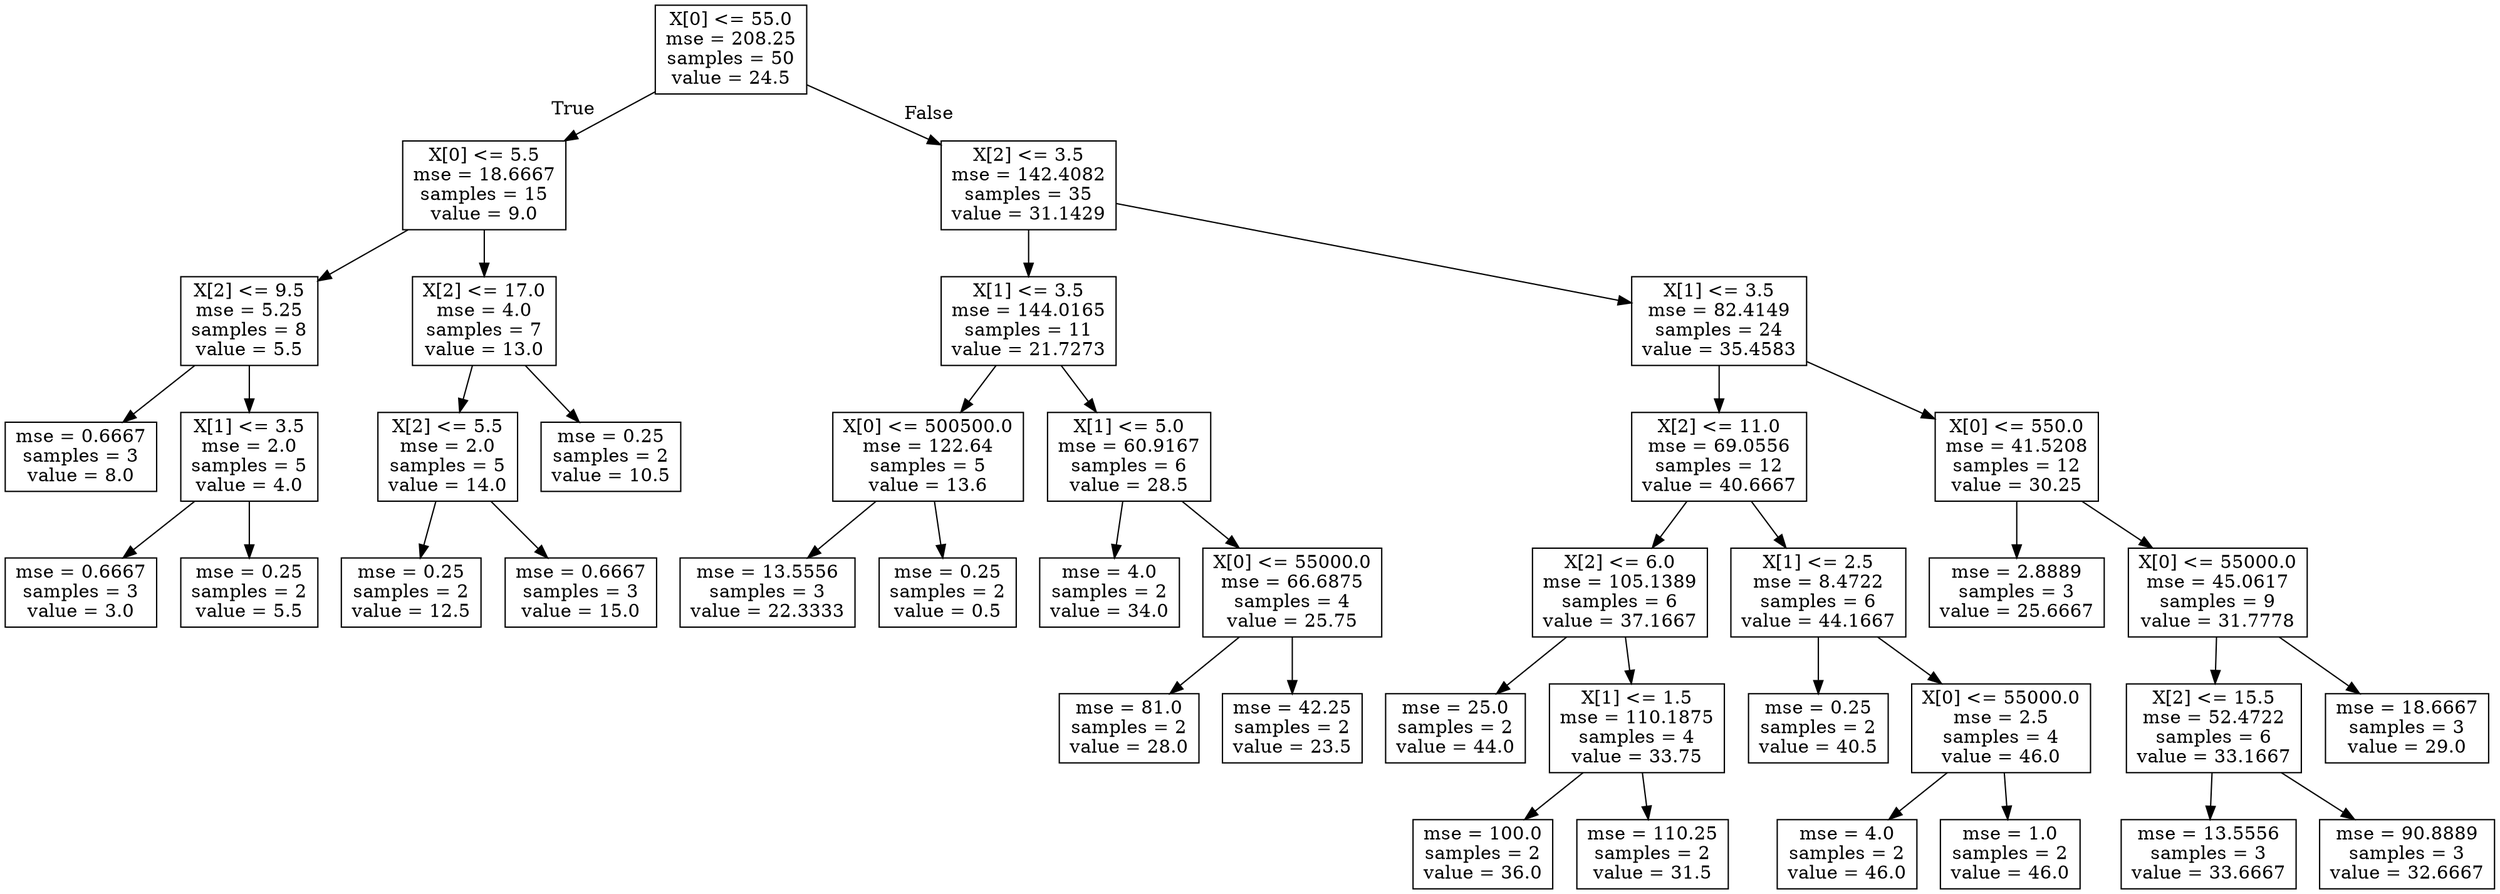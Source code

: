 digraph Tree {
node [shape=box] ;
0 [label="X[0] <= 55.0\nmse = 208.25\nsamples = 50\nvalue = 24.5"] ;
1 [label="X[0] <= 5.5\nmse = 18.6667\nsamples = 15\nvalue = 9.0"] ;
0 -> 1 [labeldistance=2.5, labelangle=45, headlabel="True"] ;
2 [label="X[2] <= 9.5\nmse = 5.25\nsamples = 8\nvalue = 5.5"] ;
1 -> 2 ;
3 [label="mse = 0.6667\nsamples = 3\nvalue = 8.0"] ;
2 -> 3 ;
4 [label="X[1] <= 3.5\nmse = 2.0\nsamples = 5\nvalue = 4.0"] ;
2 -> 4 ;
5 [label="mse = 0.6667\nsamples = 3\nvalue = 3.0"] ;
4 -> 5 ;
6 [label="mse = 0.25\nsamples = 2\nvalue = 5.5"] ;
4 -> 6 ;
7 [label="X[2] <= 17.0\nmse = 4.0\nsamples = 7\nvalue = 13.0"] ;
1 -> 7 ;
8 [label="X[2] <= 5.5\nmse = 2.0\nsamples = 5\nvalue = 14.0"] ;
7 -> 8 ;
9 [label="mse = 0.25\nsamples = 2\nvalue = 12.5"] ;
8 -> 9 ;
10 [label="mse = 0.6667\nsamples = 3\nvalue = 15.0"] ;
8 -> 10 ;
11 [label="mse = 0.25\nsamples = 2\nvalue = 10.5"] ;
7 -> 11 ;
12 [label="X[2] <= 3.5\nmse = 142.4082\nsamples = 35\nvalue = 31.1429"] ;
0 -> 12 [labeldistance=2.5, labelangle=-45, headlabel="False"] ;
13 [label="X[1] <= 3.5\nmse = 144.0165\nsamples = 11\nvalue = 21.7273"] ;
12 -> 13 ;
14 [label="X[0] <= 500500.0\nmse = 122.64\nsamples = 5\nvalue = 13.6"] ;
13 -> 14 ;
15 [label="mse = 13.5556\nsamples = 3\nvalue = 22.3333"] ;
14 -> 15 ;
16 [label="mse = 0.25\nsamples = 2\nvalue = 0.5"] ;
14 -> 16 ;
17 [label="X[1] <= 5.0\nmse = 60.9167\nsamples = 6\nvalue = 28.5"] ;
13 -> 17 ;
18 [label="mse = 4.0\nsamples = 2\nvalue = 34.0"] ;
17 -> 18 ;
19 [label="X[0] <= 55000.0\nmse = 66.6875\nsamples = 4\nvalue = 25.75"] ;
17 -> 19 ;
20 [label="mse = 81.0\nsamples = 2\nvalue = 28.0"] ;
19 -> 20 ;
21 [label="mse = 42.25\nsamples = 2\nvalue = 23.5"] ;
19 -> 21 ;
22 [label="X[1] <= 3.5\nmse = 82.4149\nsamples = 24\nvalue = 35.4583"] ;
12 -> 22 ;
23 [label="X[2] <= 11.0\nmse = 69.0556\nsamples = 12\nvalue = 40.6667"] ;
22 -> 23 ;
24 [label="X[2] <= 6.0\nmse = 105.1389\nsamples = 6\nvalue = 37.1667"] ;
23 -> 24 ;
25 [label="mse = 25.0\nsamples = 2\nvalue = 44.0"] ;
24 -> 25 ;
26 [label="X[1] <= 1.5\nmse = 110.1875\nsamples = 4\nvalue = 33.75"] ;
24 -> 26 ;
27 [label="mse = 100.0\nsamples = 2\nvalue = 36.0"] ;
26 -> 27 ;
28 [label="mse = 110.25\nsamples = 2\nvalue = 31.5"] ;
26 -> 28 ;
29 [label="X[1] <= 2.5\nmse = 8.4722\nsamples = 6\nvalue = 44.1667"] ;
23 -> 29 ;
30 [label="mse = 0.25\nsamples = 2\nvalue = 40.5"] ;
29 -> 30 ;
31 [label="X[0] <= 55000.0\nmse = 2.5\nsamples = 4\nvalue = 46.0"] ;
29 -> 31 ;
32 [label="mse = 4.0\nsamples = 2\nvalue = 46.0"] ;
31 -> 32 ;
33 [label="mse = 1.0\nsamples = 2\nvalue = 46.0"] ;
31 -> 33 ;
34 [label="X[0] <= 550.0\nmse = 41.5208\nsamples = 12\nvalue = 30.25"] ;
22 -> 34 ;
35 [label="mse = 2.8889\nsamples = 3\nvalue = 25.6667"] ;
34 -> 35 ;
36 [label="X[0] <= 55000.0\nmse = 45.0617\nsamples = 9\nvalue = 31.7778"] ;
34 -> 36 ;
37 [label="X[2] <= 15.5\nmse = 52.4722\nsamples = 6\nvalue = 33.1667"] ;
36 -> 37 ;
38 [label="mse = 13.5556\nsamples = 3\nvalue = 33.6667"] ;
37 -> 38 ;
39 [label="mse = 90.8889\nsamples = 3\nvalue = 32.6667"] ;
37 -> 39 ;
40 [label="mse = 18.6667\nsamples = 3\nvalue = 29.0"] ;
36 -> 40 ;
}